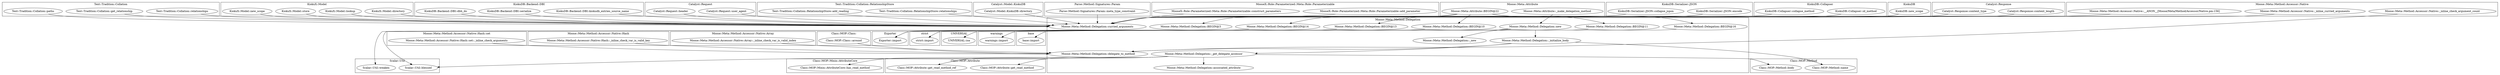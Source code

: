 digraph {
graph [overlap=false]
subgraph cluster_Moose_Meta_Method_Accessor_Native_Hash_set {
	label="Moose::Meta::Method::Accessor::Native::Hash::set";
	"Moose::Meta::Method::Accessor::Native::Hash::set::_inline_check_arguments";
}
subgraph cluster_Text_Tradition_Collation {
	label="Text::Tradition::Collation";
	"Text::Tradition::Collation::relationships";
	"Text::Tradition::Collation::get_relationship";
	"Text::Tradition::Collation::paths";
}
subgraph cluster_KiokuX_Model {
	label="KiokuX::Model";
	"KiokuX::Model::store";
	"KiokuX::Model::new_scope";
	"KiokuX::Model::directory";
	"KiokuX::Model::lookup";
}
subgraph cluster_KiokuDB_Backend_DBI {
	label="KiokuDB::Backend::DBI";
	"KiokuDB::Backend::DBI::kiokudb_entries_source_name";
	"KiokuDB::Backend::DBI::serialize";
	"KiokuDB::Backend::DBI::dbh_do";
}
subgraph cluster_Catalyst_Request {
	label="Catalyst::Request";
	"Catalyst::Request::user_agent";
	"Catalyst::Request::header";
}
subgraph cluster_Scalar_Util {
	label="Scalar::Util";
	"Scalar::Util::blessed";
	"Scalar::Util::weaken";
}
subgraph cluster_Moose_Meta_Method_Accessor_Native_Hash {
	label="Moose::Meta::Method::Accessor::Native::Hash";
	"Moose::Meta::Method::Accessor::Native::Hash::_inline_check_var_is_valid_key";
}
subgraph cluster_Moose_Meta_Method_Accessor_Native {
	label="Moose::Meta::Method::Accessor::Native";
	"Moose::Meta::Method::Accessor::Native::_inline_curried_arguments";
	"Moose::Meta::Method::Accessor::Native::__ANON__[Moose/Meta/Method/Accessor/Native.pm:156]";
	"Moose::Meta::Method::Accessor::Native::_inline_check_argument_count";
}
subgraph cluster_Class_MOP_Method {
	label="Class::MOP::Method";
	"Class::MOP::Method::name";
	"Class::MOP::Method::body";
}
subgraph cluster_Moose_Meta_Method_Accessor_Native_Array {
	label="Moose::Meta::Method::Accessor::Native::Array";
	"Moose::Meta::Method::Accessor::Native::Array::_inline_check_var_is_valid_index";
}
subgraph cluster_UNIVERSAL {
	label="UNIVERSAL";
	"UNIVERSAL::isa";
}
subgraph cluster_Text_Tradition_Collation_RelationshipStore {
	label="Text::Tradition::Collation::RelationshipStore";
	"Text::Tradition::Collation::RelationshipStore::relationships";
	"Text::Tradition::Collation::RelationshipStore::add_reading";
}
subgraph cluster_Class_MOP_Class_ {
	label="Class::MOP::Class:";
	"Class::MOP::Class:::around";
}
subgraph cluster_Catalyst_Model_KiokuDB {
	label="Catalyst::Model::KiokuDB";
	"Catalyst::Model::KiokuDB::directory";
}
subgraph cluster_warnings {
	label="warnings";
	"warnings::import";
}
subgraph cluster_Parse_Method_Signatures_Param {
	label="Parse::Method::Signatures::Param";
	"Parse::Method::Signatures::Param::meta_type_constraint";
}
subgraph cluster_Class_MOP_Mixin_AttributeCore {
	label="Class::MOP::Mixin::AttributeCore";
	"Class::MOP::Mixin::AttributeCore::has_read_method";
}
subgraph cluster_MooseX_Role_Parameterized_Meta_Role_Parameterizable {
	label="MooseX::Role::Parameterized::Meta::Role::Parameterizable";
	"MooseX::Role::Parameterized::Meta::Role::Parameterizable::add_parameter";
	"MooseX::Role::Parameterized::Meta::Role::Parameterizable::construct_parameters";
}
subgraph cluster_base {
	label="base";
	"base::import";
}
subgraph cluster_Exporter {
	label="Exporter";
	"Exporter::import";
}
subgraph cluster_Moose_Meta_Attribute {
	label="Moose::Meta::Attribute";
	"Moose::Meta::Attribute::_make_delegation_method";
	"Moose::Meta::Attribute::BEGIN@22";
}
subgraph cluster_KiokuDB_Serializer_JSON {
	label="KiokuDB::Serializer::JSON";
	"KiokuDB::Serializer::JSON::encode";
	"KiokuDB::Serializer::JSON::collapse_jspon";
}
subgraph cluster_KiokuDB_Collapser {
	label="KiokuDB::Collapser";
	"KiokuDB::Collapser::id_method";
	"KiokuDB::Collapser::collapse_method";
}
subgraph cluster_Class_MOP_Attribute {
	label="Class::MOP::Attribute";
	"Class::MOP::Attribute::get_read_method";
	"Class::MOP::Attribute::get_read_method_ref";
}
subgraph cluster_KiokuDB {
	label="KiokuDB";
	"KiokuDB::new_scope";
}
subgraph cluster_strict {
	label="strict";
	"strict::import";
}
subgraph cluster_Catalyst_Response {
	label="Catalyst::Response";
	"Catalyst::Response::content_length";
	"Catalyst::Response::content_type";
}
subgraph cluster_Moose_Meta_Method_Delegation {
	label="Moose::Meta::Method::Delegation";
	"Moose::Meta::Method::Delegation::BEGIN@13";
	"Moose::Meta::Method::Delegation::BEGIN@10";
	"Moose::Meta::Method::Delegation::_new";
	"Moose::Meta::Method::Delegation::new";
	"Moose::Meta::Method::Delegation::BEGIN@14";
	"Moose::Meta::Method::Delegation::curried_arguments";
	"Moose::Meta::Method::Delegation::associated_attribute";
	"Moose::Meta::Method::Delegation::BEGIN@3";
	"Moose::Meta::Method::Delegation::BEGIN@11";
	"Moose::Meta::Method::Delegation::_initialize_body";
	"Moose::Meta::Method::Delegation::_get_delegate_accessor";
	"Moose::Meta::Method::Delegation::delegate_to_method";
	"Moose::Meta::Method::Delegation::BEGIN@16";
}
"Moose::Meta::Attribute::BEGIN@22" -> "Moose::Meta::Method::Delegation::BEGIN@10";
"Moose::Meta::Method::Delegation::_get_delegate_accessor" -> "Scalar::Util::blessed";
"Moose::Meta::Method::Delegation::new" -> "Scalar::Util::blessed";
"Moose::Meta::Attribute::BEGIN@22" -> "Moose::Meta::Method::Delegation::BEGIN@13";
"Moose::Meta::Method::Delegation::_initialize_body" -> "Moose::Meta::Method::Delegation::_get_delegate_accessor";
"Moose::Meta::Attribute::_make_delegation_method" -> "Moose::Meta::Method::Delegation::new";
"Moose::Meta::Attribute::BEGIN@22" -> "Moose::Meta::Method::Delegation::BEGIN@16";
"Moose::Meta::Method::Delegation::BEGIN@10" -> "strict::import";
"Moose::Meta::Method::Delegation::_get_delegate_accessor" -> "Class::MOP::Attribute::get_read_method";
"Moose::Meta::Attribute::BEGIN@22" -> "Moose::Meta::Method::Delegation::BEGIN@3";
"Moose::Meta::Method::Delegation::_get_delegate_accessor" -> "Class::MOP::Method::body";
"Moose::Meta::Method::Delegation::BEGIN@13" -> "Exporter::import";
"Moose::Meta::Method::Delegation::BEGIN@14" -> "Exporter::import";
"Moose::Meta::Method::Delegation::BEGIN@16" -> "base::import";
"Moose::Meta::Method::Delegation::BEGIN@11" -> "warnings::import";
"Moose::Meta::Method::Delegation::_get_delegate_accessor" -> "Class::MOP::Attribute::get_read_method_ref";
"Moose::Meta::Method::Delegation::_get_delegate_accessor" -> "Moose::Meta::Method::Delegation::associated_attribute";
"Moose::Meta::Method::Delegation::new" -> "Moose::Meta::Method::Delegation::_new";
"KiokuDB::Serializer::JSON::encode" -> "Moose::Meta::Method::Delegation::curried_arguments";
"KiokuX::Model::lookup" -> "Moose::Meta::Method::Delegation::curried_arguments";
"KiokuDB::Backend::DBI::dbh_do" -> "Moose::Meta::Method::Delegation::curried_arguments";
"Text::Tradition::Collation::paths" -> "Moose::Meta::Method::Delegation::curried_arguments";
"Catalyst::Response::content_type" -> "Moose::Meta::Method::Delegation::curried_arguments";
"MooseX::Role::Parameterized::Meta::Role::Parameterizable::add_parameter" -> "Moose::Meta::Method::Delegation::curried_arguments";
"Moose::Meta::Method::Accessor::Native::__ANON__[Moose/Meta/Method/Accessor/Native.pm:156]" -> "Moose::Meta::Method::Delegation::curried_arguments";
"KiokuX::Model::new_scope" -> "Moose::Meta::Method::Delegation::curried_arguments";
"KiokuDB::Collapser::id_method" -> "Moose::Meta::Method::Delegation::curried_arguments";
"MooseX::Role::Parameterized::Meta::Role::Parameterizable::construct_parameters" -> "Moose::Meta::Method::Delegation::curried_arguments";
"KiokuDB::Backend::DBI::serialize" -> "Moose::Meta::Method::Delegation::curried_arguments";
"Text::Tradition::Collation::get_relationship" -> "Moose::Meta::Method::Delegation::curried_arguments";
"Text::Tradition::Collation::relationships" -> "Moose::Meta::Method::Delegation::curried_arguments";
"KiokuX::Model::directory" -> "Moose::Meta::Method::Delegation::curried_arguments";
"Catalyst::Model::KiokuDB::directory" -> "Moose::Meta::Method::Delegation::curried_arguments";
"Catalyst::Response::content_length" -> "Moose::Meta::Method::Delegation::curried_arguments";
"Parse::Method::Signatures::Param::meta_type_constraint" -> "Moose::Meta::Method::Delegation::curried_arguments";
"Text::Tradition::Collation::RelationshipStore::relationships" -> "Moose::Meta::Method::Delegation::curried_arguments";
"KiokuDB::Serializer::JSON::collapse_jspon" -> "Moose::Meta::Method::Delegation::curried_arguments";
"KiokuDB::Backend::DBI::kiokudb_entries_source_name" -> "Moose::Meta::Method::Delegation::curried_arguments";
"Catalyst::Request::header" -> "Moose::Meta::Method::Delegation::curried_arguments";
"KiokuX::Model::store" -> "Moose::Meta::Method::Delegation::curried_arguments";
"Moose::Meta::Method::Accessor::Native::_inline_curried_arguments" -> "Moose::Meta::Method::Delegation::curried_arguments";
"Catalyst::Request::user_agent" -> "Moose::Meta::Method::Delegation::curried_arguments";
"KiokuDB::new_scope" -> "Moose::Meta::Method::Delegation::curried_arguments";
"Text::Tradition::Collation::RelationshipStore::add_reading" -> "Moose::Meta::Method::Delegation::curried_arguments";
"KiokuDB::Collapser::collapse_method" -> "Moose::Meta::Method::Delegation::curried_arguments";
"Moose::Meta::Method::Delegation::new" -> "Scalar::Util::weaken";
"Moose::Meta::Method::Delegation::new" -> "UNIVERSAL::isa";
"Moose::Meta::Attribute::BEGIN@22" -> "Moose::Meta::Method::Delegation::BEGIN@14";
"Moose::Meta::Method::Delegation::_initialize_body" -> "Moose::Meta::Method::Delegation::delegate_to_method";
"Moose::Meta::Method::Accessor::Native::Hash::set::_inline_check_arguments" -> "Moose::Meta::Method::Delegation::delegate_to_method";
"Moose::Meta::Method::Accessor::Native::_inline_check_argument_count" -> "Moose::Meta::Method::Delegation::delegate_to_method";
"Class::MOP::Class:::around" -> "Moose::Meta::Method::Delegation::delegate_to_method";
"Moose::Meta::Method::Accessor::Native::Hash::_inline_check_var_is_valid_key" -> "Moose::Meta::Method::Delegation::delegate_to_method";
"Moose::Meta::Method::Accessor::Native::Array::_inline_check_var_is_valid_index" -> "Moose::Meta::Method::Delegation::delegate_to_method";
"Moose::Meta::Method::Delegation::_initialize_body" -> "Class::MOP::Method::name";
"Moose::Meta::Method::Delegation::new" -> "Moose::Meta::Method::Delegation::_initialize_body";
"Moose::Meta::Method::Delegation::_get_delegate_accessor" -> "Class::MOP::Mixin::AttributeCore::has_read_method";
"Moose::Meta::Attribute::BEGIN@22" -> "Moose::Meta::Method::Delegation::BEGIN@11";
}
